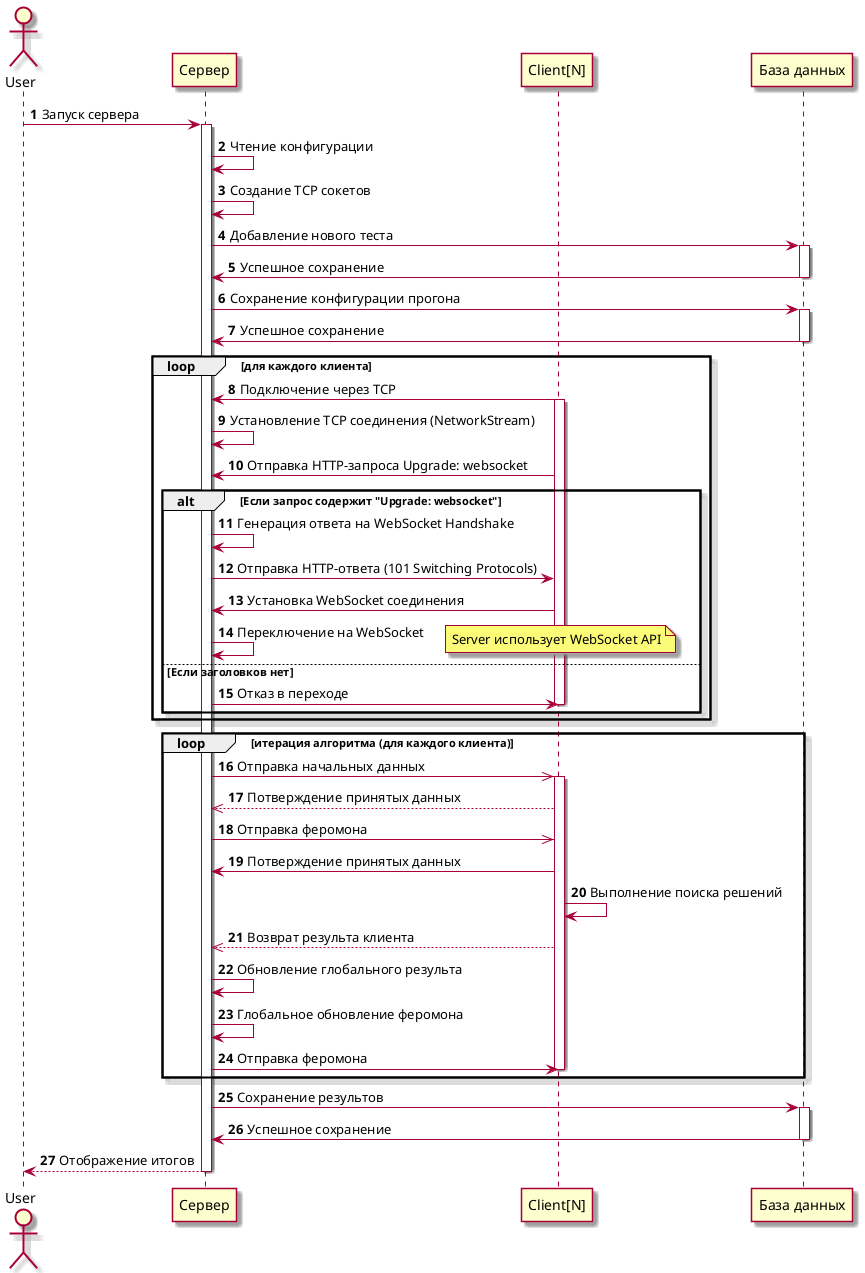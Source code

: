 @startuml
autonumber
skin rose
actor User

participant Server as "Сервер"
participant Client1 as "Client[N]"
participant BD as "База данных"

User -> Server: Запуск сервера
activate Server
Server -> Server: Чтение конфигурации
Server -> Server: Создание TCP сокетов
Server -> BD : Добавление нового теста
activate BD
BD -> Server : Успешное сохранение
deactivate BD

Server -> BD : Сохранение конфигурации прогона
activate BD
BD -> Server : Успешное сохранение
deactivate BD

loop для каждого клиента

  Client1 -> Server : Подключение через TCP
  activate Client1
  Server -> Server : Установление TCP соединения (NetworkStream)
  Client1 -> Server : Отправка HTTP-запроса Upgrade: websocket
  alt Если запрос содержит "Upgrade: websocket"
    Server -> Server : Генерация ответа на WebSocket Handshake
    Server -> Client1 : Отправка HTTP-ответа (101 Switching Protocols)
    Client1 -> Server : Установка WebSocket соединения
    Server -> Server : Переключение на WebSocket
    note right: Server использует WebSocket API
else Если заголовков нет
    Server -> Client1 : Отказ в переходе
    deactivate Client1
end
end

loop итерация алгоритма (для каждого клиента)
  Server ->> Client1: Отправка начальных данных
  activate Client1
    Client1 -->> Server: Потверждение принятых данных
    Server ->> Client1: Отправка феромона
    Client1 -> Server: Потверждение принятых данных
    Client1 -> Client1: Выполнение поиска решений
    Client1 -->> Server: Возврат результа клиента
    Server -> Server: Обновление глобального результа
    Server -> Server: Глобальное обновление феромона
    Server -> Client1: Отправка феромона
  deactivate Client1
end

Server -> BD : Сохранение результов
activate BD
BD -> Server : Успешное сохранение
deactivate BD

Server --> User: Отображение итогов
deactivate Server
@enduml